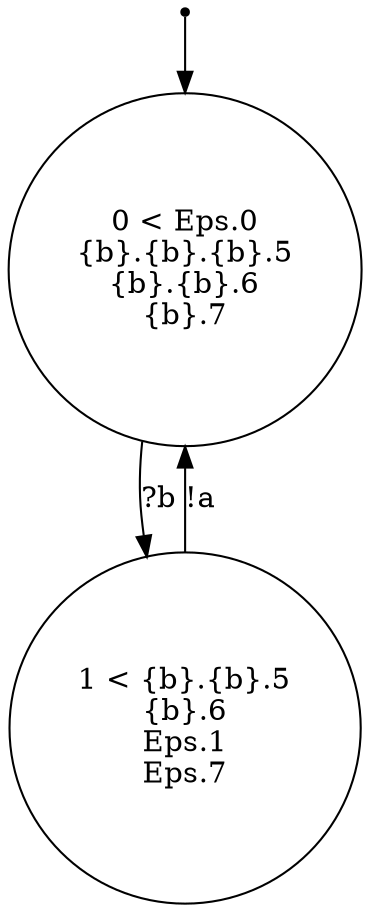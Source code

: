 digraph {
 node [shape=point] ENTRY
 node [shape=circle]
1 [label="1 < {b}.{b}.5
{b}.6
Eps.1
Eps.7
"]
0 [label="0 < Eps.0
{b}.{b}.{b}.5
{b}.{b}.6
{b}.7
"]
ENTRY -> 0
1 -> 0 [label="!a"]
0 -> 1 [label="?b"]

}